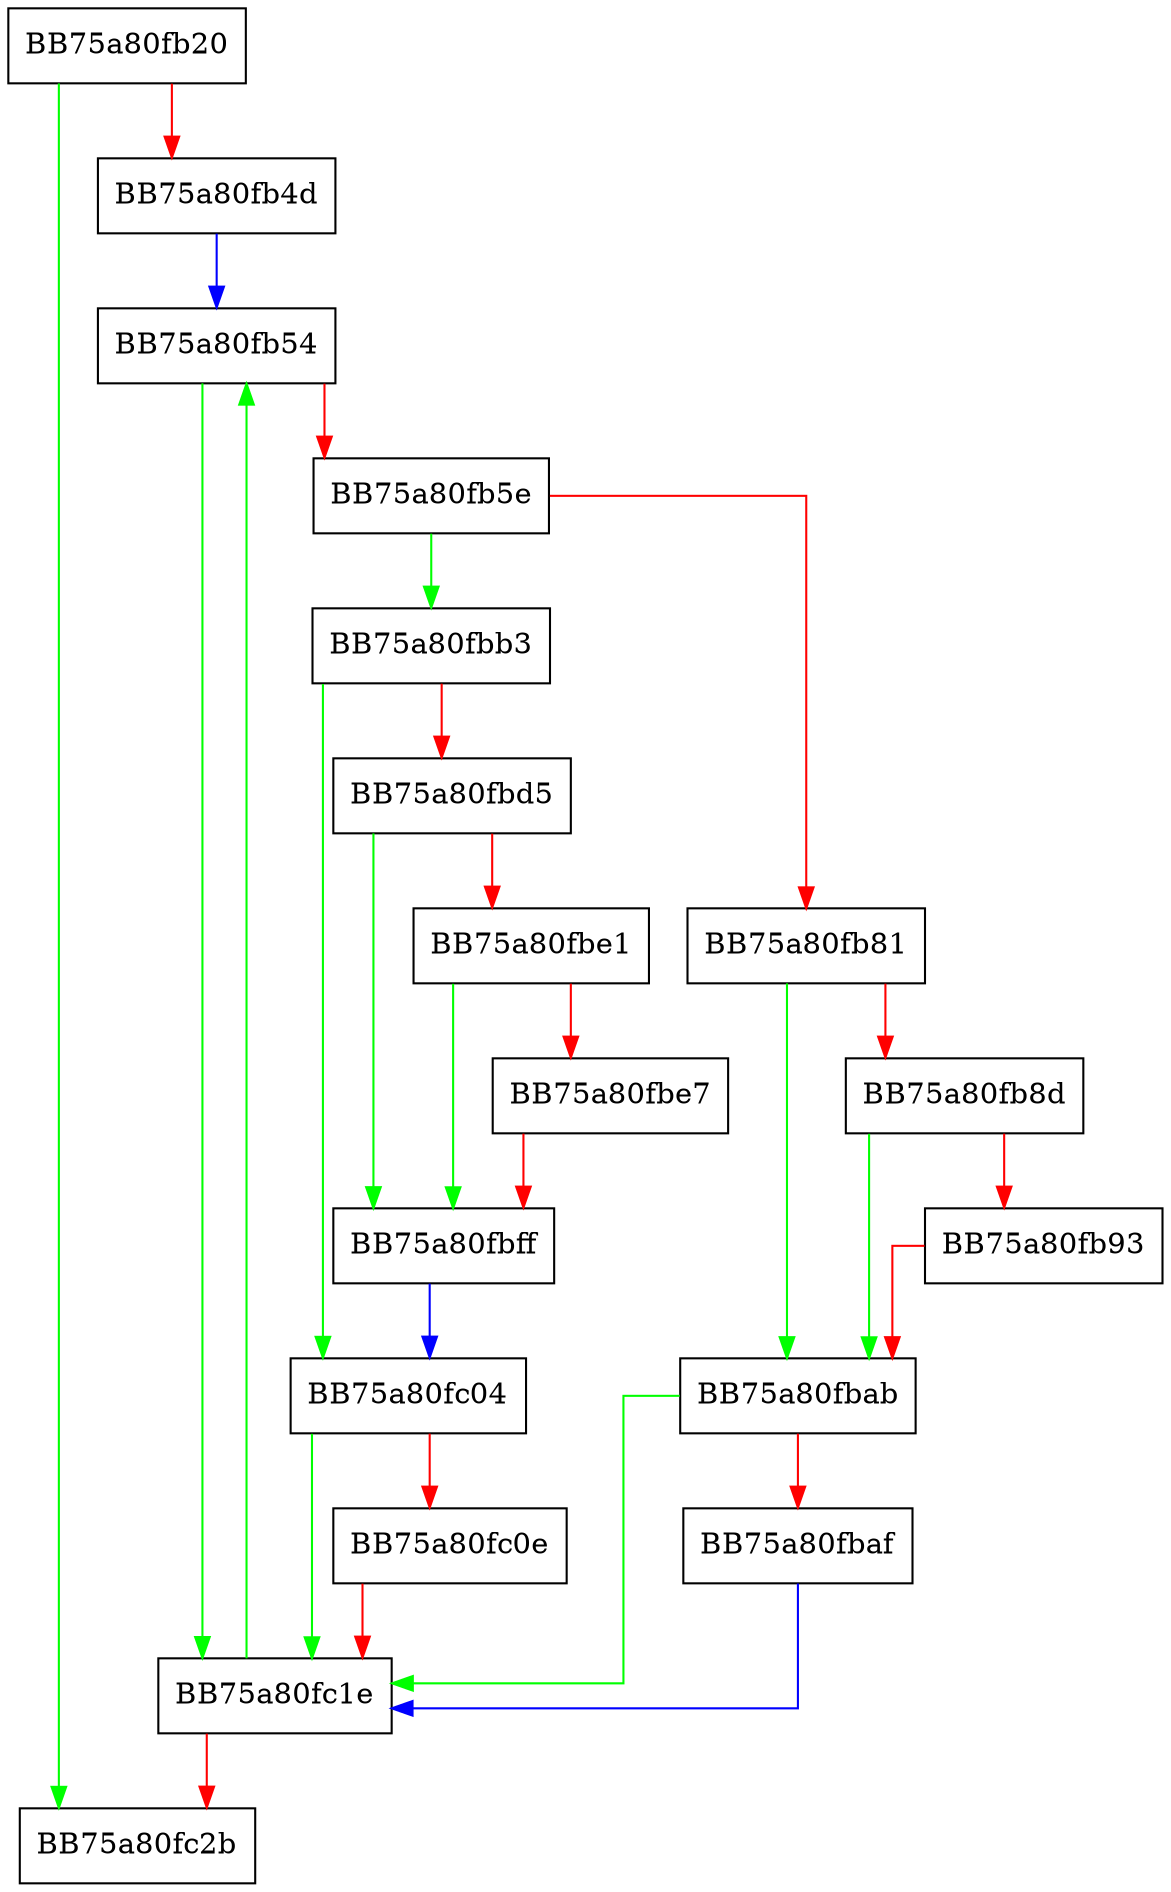 digraph RevertResourceData {
  node [shape="box"];
  graph [splines=ortho];
  BB75a80fb20 -> BB75a80fc2b [color="green"];
  BB75a80fb20 -> BB75a80fb4d [color="red"];
  BB75a80fb4d -> BB75a80fb54 [color="blue"];
  BB75a80fb54 -> BB75a80fc1e [color="green"];
  BB75a80fb54 -> BB75a80fb5e [color="red"];
  BB75a80fb5e -> BB75a80fbb3 [color="green"];
  BB75a80fb5e -> BB75a80fb81 [color="red"];
  BB75a80fb81 -> BB75a80fbab [color="green"];
  BB75a80fb81 -> BB75a80fb8d [color="red"];
  BB75a80fb8d -> BB75a80fbab [color="green"];
  BB75a80fb8d -> BB75a80fb93 [color="red"];
  BB75a80fb93 -> BB75a80fbab [color="red"];
  BB75a80fbab -> BB75a80fc1e [color="green"];
  BB75a80fbab -> BB75a80fbaf [color="red"];
  BB75a80fbaf -> BB75a80fc1e [color="blue"];
  BB75a80fbb3 -> BB75a80fc04 [color="green"];
  BB75a80fbb3 -> BB75a80fbd5 [color="red"];
  BB75a80fbd5 -> BB75a80fbff [color="green"];
  BB75a80fbd5 -> BB75a80fbe1 [color="red"];
  BB75a80fbe1 -> BB75a80fbff [color="green"];
  BB75a80fbe1 -> BB75a80fbe7 [color="red"];
  BB75a80fbe7 -> BB75a80fbff [color="red"];
  BB75a80fbff -> BB75a80fc04 [color="blue"];
  BB75a80fc04 -> BB75a80fc1e [color="green"];
  BB75a80fc04 -> BB75a80fc0e [color="red"];
  BB75a80fc0e -> BB75a80fc1e [color="red"];
  BB75a80fc1e -> BB75a80fb54 [color="green"];
  BB75a80fc1e -> BB75a80fc2b [color="red"];
}